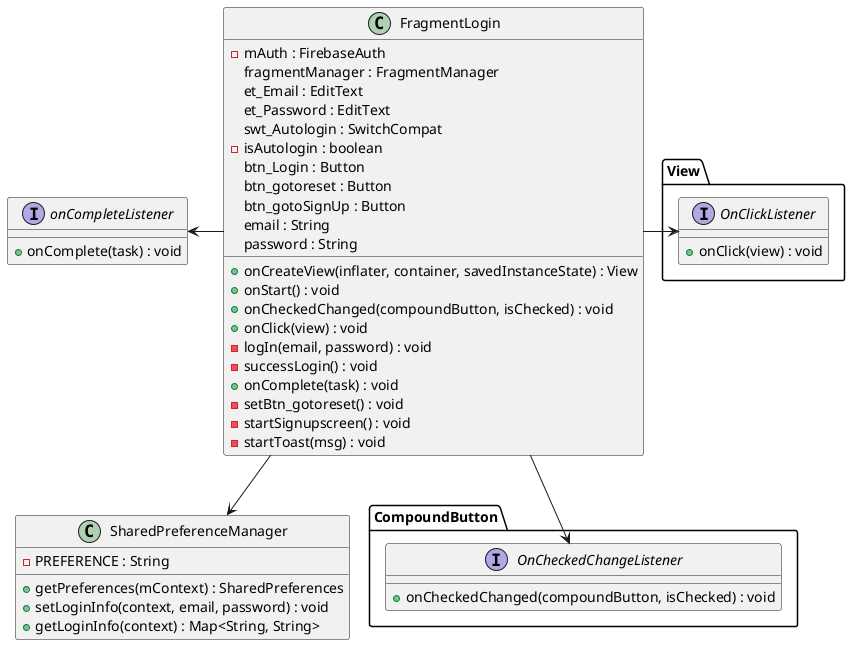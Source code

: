 @startuml
FragmentLogin --> CompoundButton.OnCheckedChangeListener
FragmentLogin -left-> onCompleteListener
FragmentLogin -r-> View.OnClickListener
FragmentLogin -down-> SharedPreferenceManager

class FragmentLogin {
    -mAuth : FirebaseAuth
    fragmentManager : FragmentManager
    et_Email : EditText
    et_Password : EditText
    swt_Autologin : SwitchCompat
    -isAutologin : boolean
    btn_Login : Button
    btn_gotoreset : Button
    btn_gotoSignUp : Button
    email : String
    password : String

    +onCreateView(inflater, container, savedInstanceState) : View
    +onStart() : void
    +onCheckedChanged(compoundButton, isChecked) : void
    +onClick(view) : void
    -logIn(email, password) : void
    -successLogin() : void
    +onComplete(task) : void
    -setBtn_gotoreset() : void
    -startSignupscreen() : void
    -startToast(msg) : void
}
interface onCompleteListener {
    +onComplete(task) : void
}

interface CompoundButton.OnCheckedChangeListener {
    +onCheckedChanged(compoundButton, isChecked) : void
}

interface View.OnClickListener {
    +onClick(view) : void
}

class SharedPreferenceManager {
    -PREFERENCE : String
    +getPreferences(mContext) : SharedPreferences
    +setLoginInfo(context, email, password) : void
    +getLoginInfo(context) : Map<String, String>
}

@enduml